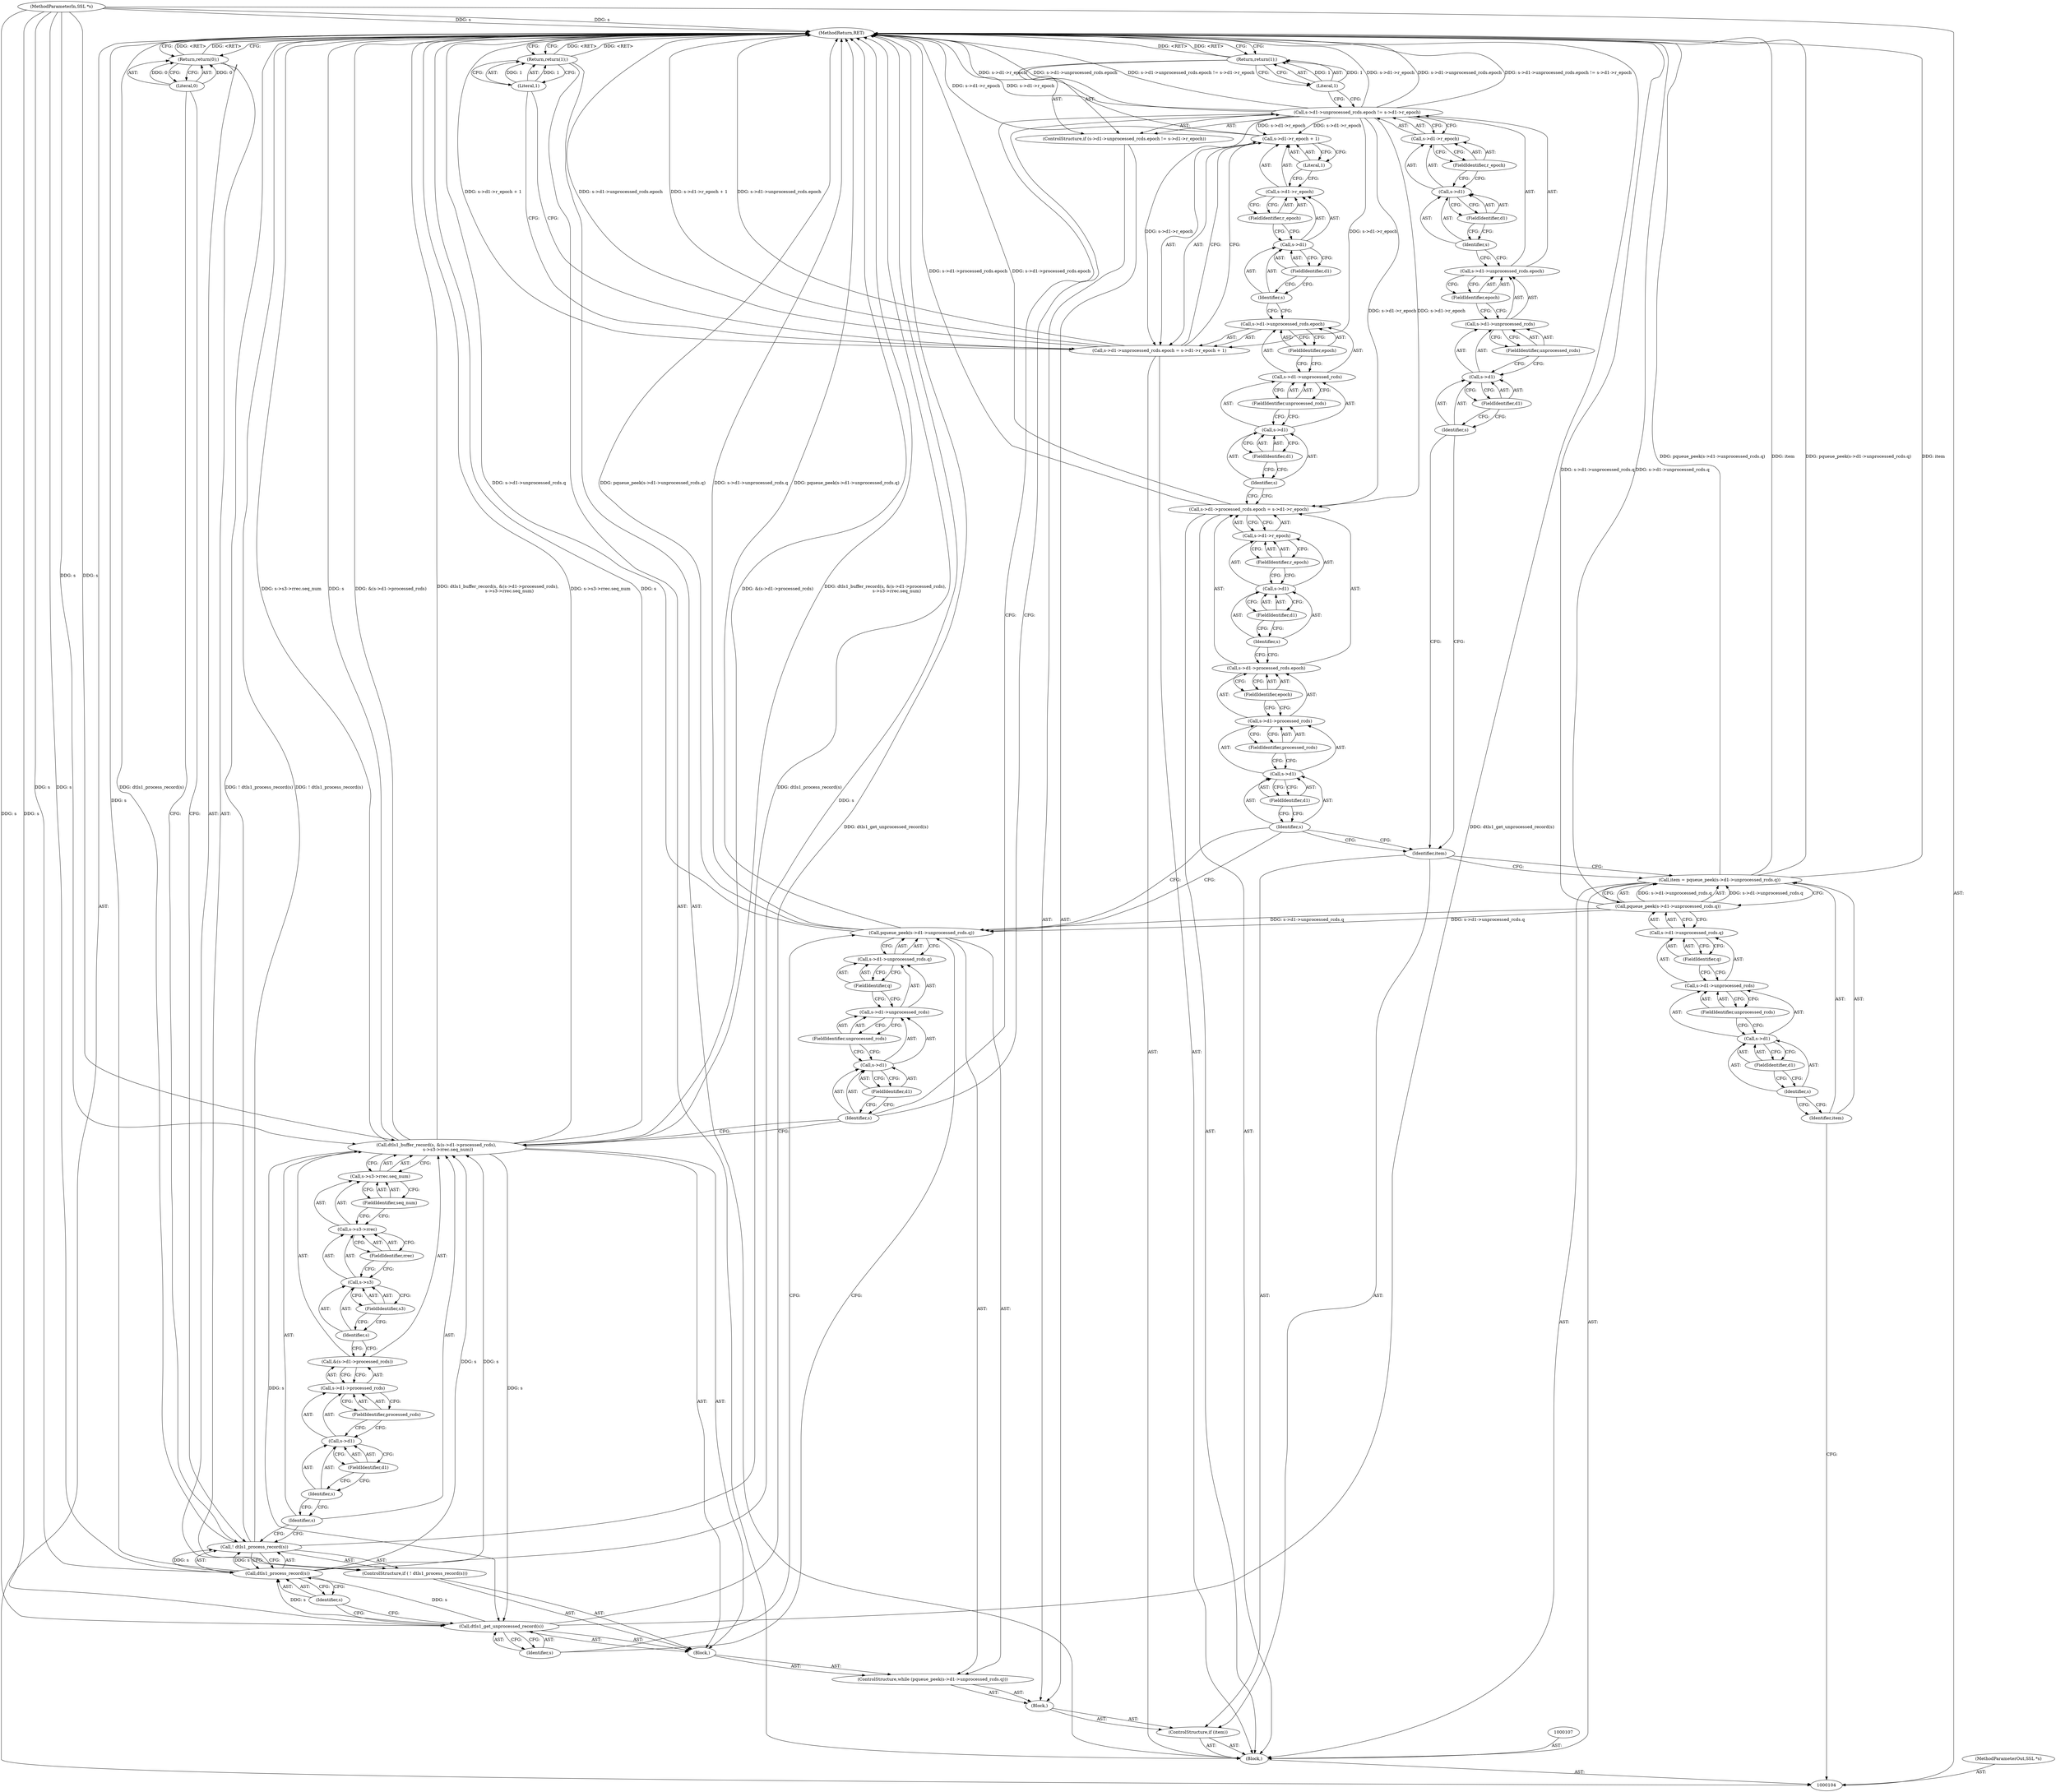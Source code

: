 digraph "1_openssl_103b171d8fc282ef435f8de9afbf7782e312961f_1" {
"1000200" [label="(MethodReturn,RET)"];
"1000105" [label="(MethodParameterIn,SSL *s)"];
"1000257" [label="(MethodParameterOut,SSL *s)"];
"1000135" [label="(Return,return(1);)"];
"1000136" [label="(Literal,1)"];
"1000138" [label="(Call,pqueue_peek(s->d1->unprocessed_rcds.q))"];
"1000139" [label="(Call,s->d1->unprocessed_rcds.q)"];
"1000140" [label="(Call,s->d1->unprocessed_rcds)"];
"1000141" [label="(Call,s->d1)"];
"1000142" [label="(Identifier,s)"];
"1000143" [label="(FieldIdentifier,d1)"];
"1000144" [label="(FieldIdentifier,unprocessed_rcds)"];
"1000145" [label="(FieldIdentifier,q)"];
"1000137" [label="(ControlStructure,while (pqueue_peek(s->d1->unprocessed_rcds.q)))"];
"1000146" [label="(Block,)"];
"1000147" [label="(Call,dtls1_get_unprocessed_record(s))"];
"1000148" [label="(Identifier,s)"];
"1000149" [label="(ControlStructure,if ( ! dtls1_process_record(s)))"];
"1000150" [label="(Call,! dtls1_process_record(s))"];
"1000151" [label="(Call,dtls1_process_record(s))"];
"1000152" [label="(Identifier,s)"];
"1000153" [label="(Return,return(0);)"];
"1000154" [label="(Literal,0)"];
"1000155" [label="(Call,dtls1_buffer_record(s, &(s->d1->processed_rcds), \n                s->s3->rrec.seq_num))"];
"1000156" [label="(Identifier,s)"];
"1000157" [label="(Call,&(s->d1->processed_rcds))"];
"1000158" [label="(Call,s->d1->processed_rcds)"];
"1000159" [label="(Call,s->d1)"];
"1000160" [label="(Identifier,s)"];
"1000161" [label="(FieldIdentifier,d1)"];
"1000162" [label="(FieldIdentifier,processed_rcds)"];
"1000163" [label="(Call,s->s3->rrec.seq_num)"];
"1000164" [label="(Call,s->s3->rrec)"];
"1000165" [label="(Call,s->s3)"];
"1000166" [label="(Identifier,s)"];
"1000167" [label="(FieldIdentifier,s3)"];
"1000168" [label="(FieldIdentifier,rrec)"];
"1000169" [label="(FieldIdentifier,seq_num)"];
"1000106" [label="(Block,)"];
"1000176" [label="(FieldIdentifier,processed_rcds)"];
"1000177" [label="(FieldIdentifier,epoch)"];
"1000178" [label="(Call,s->d1->r_epoch)"];
"1000179" [label="(Call,s->d1)"];
"1000180" [label="(Identifier,s)"];
"1000181" [label="(FieldIdentifier,d1)"];
"1000170" [label="(Call,s->d1->processed_rcds.epoch = s->d1->r_epoch)"];
"1000171" [label="(Call,s->d1->processed_rcds.epoch)"];
"1000172" [label="(Call,s->d1->processed_rcds)"];
"1000173" [label="(Call,s->d1)"];
"1000174" [label="(Identifier,s)"];
"1000182" [label="(FieldIdentifier,r_epoch)"];
"1000175" [label="(FieldIdentifier,d1)"];
"1000189" [label="(FieldIdentifier,unprocessed_rcds)"];
"1000190" [label="(FieldIdentifier,epoch)"];
"1000191" [label="(Call,s->d1->r_epoch + 1)"];
"1000192" [label="(Call,s->d1->r_epoch)"];
"1000193" [label="(Call,s->d1)"];
"1000194" [label="(Identifier,s)"];
"1000195" [label="(FieldIdentifier,d1)"];
"1000183" [label="(Call,s->d1->unprocessed_rcds.epoch = s->d1->r_epoch + 1)"];
"1000184" [label="(Call,s->d1->unprocessed_rcds.epoch)"];
"1000185" [label="(Call,s->d1->unprocessed_rcds)"];
"1000186" [label="(Call,s->d1)"];
"1000187" [label="(Identifier,s)"];
"1000196" [label="(FieldIdentifier,r_epoch)"];
"1000197" [label="(Literal,1)"];
"1000188" [label="(FieldIdentifier,d1)"];
"1000199" [label="(Literal,1)"];
"1000198" [label="(Return,return(1);)"];
"1000110" [label="(Call,pqueue_peek(s->d1->unprocessed_rcds.q))"];
"1000111" [label="(Call,s->d1->unprocessed_rcds.q)"];
"1000112" [label="(Call,s->d1->unprocessed_rcds)"];
"1000113" [label="(Call,s->d1)"];
"1000114" [label="(Identifier,s)"];
"1000115" [label="(FieldIdentifier,d1)"];
"1000116" [label="(FieldIdentifier,unprocessed_rcds)"];
"1000108" [label="(Call,item = pqueue_peek(s->d1->unprocessed_rcds.q))"];
"1000109" [label="(Identifier,item)"];
"1000117" [label="(FieldIdentifier,q)"];
"1000118" [label="(ControlStructure,if (item))"];
"1000119" [label="(Identifier,item)"];
"1000120" [label="(Block,)"];
"1000122" [label="(Call,s->d1->unprocessed_rcds.epoch != s->d1->r_epoch)"];
"1000123" [label="(Call,s->d1->unprocessed_rcds.epoch)"];
"1000124" [label="(Call,s->d1->unprocessed_rcds)"];
"1000125" [label="(Call,s->d1)"];
"1000126" [label="(Identifier,s)"];
"1000127" [label="(FieldIdentifier,d1)"];
"1000128" [label="(FieldIdentifier,unprocessed_rcds)"];
"1000129" [label="(FieldIdentifier,epoch)"];
"1000130" [label="(Call,s->d1->r_epoch)"];
"1000131" [label="(Call,s->d1)"];
"1000132" [label="(Identifier,s)"];
"1000133" [label="(FieldIdentifier,d1)"];
"1000134" [label="(FieldIdentifier,r_epoch)"];
"1000121" [label="(ControlStructure,if (s->d1->unprocessed_rcds.epoch != s->d1->r_epoch))"];
"1000200" -> "1000104"  [label="AST: "];
"1000200" -> "1000135"  [label="CFG: "];
"1000200" -> "1000153"  [label="CFG: "];
"1000200" -> "1000198"  [label="CFG: "];
"1000153" -> "1000200"  [label="DDG: <RET>"];
"1000198" -> "1000200"  [label="DDG: <RET>"];
"1000122" -> "1000200"  [label="DDG: s->d1->r_epoch"];
"1000122" -> "1000200"  [label="DDG: s->d1->unprocessed_rcds.epoch"];
"1000122" -> "1000200"  [label="DDG: s->d1->unprocessed_rcds.epoch != s->d1->r_epoch"];
"1000150" -> "1000200"  [label="DDG: dtls1_process_record(s)"];
"1000150" -> "1000200"  [label="DDG: ! dtls1_process_record(s)"];
"1000155" -> "1000200"  [label="DDG: &(s->d1->processed_rcds)"];
"1000155" -> "1000200"  [label="DDG: dtls1_buffer_record(s, &(s->d1->processed_rcds), \n                s->s3->rrec.seq_num)"];
"1000155" -> "1000200"  [label="DDG: s->s3->rrec.seq_num"];
"1000155" -> "1000200"  [label="DDG: s"];
"1000105" -> "1000200"  [label="DDG: s"];
"1000183" -> "1000200"  [label="DDG: s->d1->r_epoch + 1"];
"1000183" -> "1000200"  [label="DDG: s->d1->unprocessed_rcds.epoch"];
"1000108" -> "1000200"  [label="DDG: pqueue_peek(s->d1->unprocessed_rcds.q)"];
"1000108" -> "1000200"  [label="DDG: item"];
"1000138" -> "1000200"  [label="DDG: s->d1->unprocessed_rcds.q"];
"1000138" -> "1000200"  [label="DDG: pqueue_peek(s->d1->unprocessed_rcds.q)"];
"1000151" -> "1000200"  [label="DDG: s"];
"1000170" -> "1000200"  [label="DDG: s->d1->processed_rcds.epoch"];
"1000147" -> "1000200"  [label="DDG: dtls1_get_unprocessed_record(s)"];
"1000110" -> "1000200"  [label="DDG: s->d1->unprocessed_rcds.q"];
"1000191" -> "1000200"  [label="DDG: s->d1->r_epoch"];
"1000135" -> "1000200"  [label="DDG: <RET>"];
"1000105" -> "1000104"  [label="AST: "];
"1000105" -> "1000200"  [label="DDG: s"];
"1000105" -> "1000147"  [label="DDG: s"];
"1000105" -> "1000151"  [label="DDG: s"];
"1000105" -> "1000155"  [label="DDG: s"];
"1000257" -> "1000104"  [label="AST: "];
"1000135" -> "1000121"  [label="AST: "];
"1000135" -> "1000136"  [label="CFG: "];
"1000136" -> "1000135"  [label="AST: "];
"1000200" -> "1000135"  [label="CFG: "];
"1000135" -> "1000200"  [label="DDG: <RET>"];
"1000136" -> "1000135"  [label="DDG: 1"];
"1000136" -> "1000135"  [label="AST: "];
"1000136" -> "1000122"  [label="CFG: "];
"1000135" -> "1000136"  [label="CFG: "];
"1000136" -> "1000135"  [label="DDG: 1"];
"1000138" -> "1000137"  [label="AST: "];
"1000138" -> "1000139"  [label="CFG: "];
"1000139" -> "1000138"  [label="AST: "];
"1000148" -> "1000138"  [label="CFG: "];
"1000174" -> "1000138"  [label="CFG: "];
"1000138" -> "1000200"  [label="DDG: s->d1->unprocessed_rcds.q"];
"1000138" -> "1000200"  [label="DDG: pqueue_peek(s->d1->unprocessed_rcds.q)"];
"1000110" -> "1000138"  [label="DDG: s->d1->unprocessed_rcds.q"];
"1000139" -> "1000138"  [label="AST: "];
"1000139" -> "1000145"  [label="CFG: "];
"1000140" -> "1000139"  [label="AST: "];
"1000145" -> "1000139"  [label="AST: "];
"1000138" -> "1000139"  [label="CFG: "];
"1000140" -> "1000139"  [label="AST: "];
"1000140" -> "1000144"  [label="CFG: "];
"1000141" -> "1000140"  [label="AST: "];
"1000144" -> "1000140"  [label="AST: "];
"1000145" -> "1000140"  [label="CFG: "];
"1000141" -> "1000140"  [label="AST: "];
"1000141" -> "1000143"  [label="CFG: "];
"1000142" -> "1000141"  [label="AST: "];
"1000143" -> "1000141"  [label="AST: "];
"1000144" -> "1000141"  [label="CFG: "];
"1000142" -> "1000141"  [label="AST: "];
"1000142" -> "1000155"  [label="CFG: "];
"1000142" -> "1000122"  [label="CFG: "];
"1000143" -> "1000142"  [label="CFG: "];
"1000143" -> "1000141"  [label="AST: "];
"1000143" -> "1000142"  [label="CFG: "];
"1000141" -> "1000143"  [label="CFG: "];
"1000144" -> "1000140"  [label="AST: "];
"1000144" -> "1000141"  [label="CFG: "];
"1000140" -> "1000144"  [label="CFG: "];
"1000145" -> "1000139"  [label="AST: "];
"1000145" -> "1000140"  [label="CFG: "];
"1000139" -> "1000145"  [label="CFG: "];
"1000137" -> "1000120"  [label="AST: "];
"1000138" -> "1000137"  [label="AST: "];
"1000146" -> "1000137"  [label="AST: "];
"1000146" -> "1000137"  [label="AST: "];
"1000147" -> "1000146"  [label="AST: "];
"1000149" -> "1000146"  [label="AST: "];
"1000155" -> "1000146"  [label="AST: "];
"1000147" -> "1000146"  [label="AST: "];
"1000147" -> "1000148"  [label="CFG: "];
"1000148" -> "1000147"  [label="AST: "];
"1000152" -> "1000147"  [label="CFG: "];
"1000147" -> "1000200"  [label="DDG: dtls1_get_unprocessed_record(s)"];
"1000155" -> "1000147"  [label="DDG: s"];
"1000105" -> "1000147"  [label="DDG: s"];
"1000147" -> "1000151"  [label="DDG: s"];
"1000148" -> "1000147"  [label="AST: "];
"1000148" -> "1000138"  [label="CFG: "];
"1000147" -> "1000148"  [label="CFG: "];
"1000149" -> "1000146"  [label="AST: "];
"1000150" -> "1000149"  [label="AST: "];
"1000153" -> "1000149"  [label="AST: "];
"1000150" -> "1000149"  [label="AST: "];
"1000150" -> "1000151"  [label="CFG: "];
"1000151" -> "1000150"  [label="AST: "];
"1000154" -> "1000150"  [label="CFG: "];
"1000156" -> "1000150"  [label="CFG: "];
"1000150" -> "1000200"  [label="DDG: dtls1_process_record(s)"];
"1000150" -> "1000200"  [label="DDG: ! dtls1_process_record(s)"];
"1000151" -> "1000150"  [label="DDG: s"];
"1000151" -> "1000150"  [label="AST: "];
"1000151" -> "1000152"  [label="CFG: "];
"1000152" -> "1000151"  [label="AST: "];
"1000150" -> "1000151"  [label="CFG: "];
"1000151" -> "1000200"  [label="DDG: s"];
"1000151" -> "1000150"  [label="DDG: s"];
"1000147" -> "1000151"  [label="DDG: s"];
"1000105" -> "1000151"  [label="DDG: s"];
"1000151" -> "1000155"  [label="DDG: s"];
"1000152" -> "1000151"  [label="AST: "];
"1000152" -> "1000147"  [label="CFG: "];
"1000151" -> "1000152"  [label="CFG: "];
"1000153" -> "1000149"  [label="AST: "];
"1000153" -> "1000154"  [label="CFG: "];
"1000154" -> "1000153"  [label="AST: "];
"1000200" -> "1000153"  [label="CFG: "];
"1000153" -> "1000200"  [label="DDG: <RET>"];
"1000154" -> "1000153"  [label="DDG: 0"];
"1000154" -> "1000153"  [label="AST: "];
"1000154" -> "1000150"  [label="CFG: "];
"1000153" -> "1000154"  [label="CFG: "];
"1000154" -> "1000153"  [label="DDG: 0"];
"1000155" -> "1000146"  [label="AST: "];
"1000155" -> "1000163"  [label="CFG: "];
"1000156" -> "1000155"  [label="AST: "];
"1000157" -> "1000155"  [label="AST: "];
"1000163" -> "1000155"  [label="AST: "];
"1000142" -> "1000155"  [label="CFG: "];
"1000155" -> "1000200"  [label="DDG: &(s->d1->processed_rcds)"];
"1000155" -> "1000200"  [label="DDG: dtls1_buffer_record(s, &(s->d1->processed_rcds), \n                s->s3->rrec.seq_num)"];
"1000155" -> "1000200"  [label="DDG: s->s3->rrec.seq_num"];
"1000155" -> "1000200"  [label="DDG: s"];
"1000155" -> "1000147"  [label="DDG: s"];
"1000151" -> "1000155"  [label="DDG: s"];
"1000105" -> "1000155"  [label="DDG: s"];
"1000156" -> "1000155"  [label="AST: "];
"1000156" -> "1000150"  [label="CFG: "];
"1000160" -> "1000156"  [label="CFG: "];
"1000157" -> "1000155"  [label="AST: "];
"1000157" -> "1000158"  [label="CFG: "];
"1000158" -> "1000157"  [label="AST: "];
"1000166" -> "1000157"  [label="CFG: "];
"1000158" -> "1000157"  [label="AST: "];
"1000158" -> "1000162"  [label="CFG: "];
"1000159" -> "1000158"  [label="AST: "];
"1000162" -> "1000158"  [label="AST: "];
"1000157" -> "1000158"  [label="CFG: "];
"1000159" -> "1000158"  [label="AST: "];
"1000159" -> "1000161"  [label="CFG: "];
"1000160" -> "1000159"  [label="AST: "];
"1000161" -> "1000159"  [label="AST: "];
"1000162" -> "1000159"  [label="CFG: "];
"1000160" -> "1000159"  [label="AST: "];
"1000160" -> "1000156"  [label="CFG: "];
"1000161" -> "1000160"  [label="CFG: "];
"1000161" -> "1000159"  [label="AST: "];
"1000161" -> "1000160"  [label="CFG: "];
"1000159" -> "1000161"  [label="CFG: "];
"1000162" -> "1000158"  [label="AST: "];
"1000162" -> "1000159"  [label="CFG: "];
"1000158" -> "1000162"  [label="CFG: "];
"1000163" -> "1000155"  [label="AST: "];
"1000163" -> "1000169"  [label="CFG: "];
"1000164" -> "1000163"  [label="AST: "];
"1000169" -> "1000163"  [label="AST: "];
"1000155" -> "1000163"  [label="CFG: "];
"1000164" -> "1000163"  [label="AST: "];
"1000164" -> "1000168"  [label="CFG: "];
"1000165" -> "1000164"  [label="AST: "];
"1000168" -> "1000164"  [label="AST: "];
"1000169" -> "1000164"  [label="CFG: "];
"1000165" -> "1000164"  [label="AST: "];
"1000165" -> "1000167"  [label="CFG: "];
"1000166" -> "1000165"  [label="AST: "];
"1000167" -> "1000165"  [label="AST: "];
"1000168" -> "1000165"  [label="CFG: "];
"1000166" -> "1000165"  [label="AST: "];
"1000166" -> "1000157"  [label="CFG: "];
"1000167" -> "1000166"  [label="CFG: "];
"1000167" -> "1000165"  [label="AST: "];
"1000167" -> "1000166"  [label="CFG: "];
"1000165" -> "1000167"  [label="CFG: "];
"1000168" -> "1000164"  [label="AST: "];
"1000168" -> "1000165"  [label="CFG: "];
"1000164" -> "1000168"  [label="CFG: "];
"1000169" -> "1000163"  [label="AST: "];
"1000169" -> "1000164"  [label="CFG: "];
"1000163" -> "1000169"  [label="CFG: "];
"1000106" -> "1000104"  [label="AST: "];
"1000107" -> "1000106"  [label="AST: "];
"1000108" -> "1000106"  [label="AST: "];
"1000118" -> "1000106"  [label="AST: "];
"1000170" -> "1000106"  [label="AST: "];
"1000183" -> "1000106"  [label="AST: "];
"1000198" -> "1000106"  [label="AST: "];
"1000176" -> "1000172"  [label="AST: "];
"1000176" -> "1000173"  [label="CFG: "];
"1000172" -> "1000176"  [label="CFG: "];
"1000177" -> "1000171"  [label="AST: "];
"1000177" -> "1000172"  [label="CFG: "];
"1000171" -> "1000177"  [label="CFG: "];
"1000178" -> "1000170"  [label="AST: "];
"1000178" -> "1000182"  [label="CFG: "];
"1000179" -> "1000178"  [label="AST: "];
"1000182" -> "1000178"  [label="AST: "];
"1000170" -> "1000178"  [label="CFG: "];
"1000179" -> "1000178"  [label="AST: "];
"1000179" -> "1000181"  [label="CFG: "];
"1000180" -> "1000179"  [label="AST: "];
"1000181" -> "1000179"  [label="AST: "];
"1000182" -> "1000179"  [label="CFG: "];
"1000180" -> "1000179"  [label="AST: "];
"1000180" -> "1000171"  [label="CFG: "];
"1000181" -> "1000180"  [label="CFG: "];
"1000181" -> "1000179"  [label="AST: "];
"1000181" -> "1000180"  [label="CFG: "];
"1000179" -> "1000181"  [label="CFG: "];
"1000170" -> "1000106"  [label="AST: "];
"1000170" -> "1000178"  [label="CFG: "];
"1000171" -> "1000170"  [label="AST: "];
"1000178" -> "1000170"  [label="AST: "];
"1000187" -> "1000170"  [label="CFG: "];
"1000170" -> "1000200"  [label="DDG: s->d1->processed_rcds.epoch"];
"1000122" -> "1000170"  [label="DDG: s->d1->r_epoch"];
"1000171" -> "1000170"  [label="AST: "];
"1000171" -> "1000177"  [label="CFG: "];
"1000172" -> "1000171"  [label="AST: "];
"1000177" -> "1000171"  [label="AST: "];
"1000180" -> "1000171"  [label="CFG: "];
"1000172" -> "1000171"  [label="AST: "];
"1000172" -> "1000176"  [label="CFG: "];
"1000173" -> "1000172"  [label="AST: "];
"1000176" -> "1000172"  [label="AST: "];
"1000177" -> "1000172"  [label="CFG: "];
"1000173" -> "1000172"  [label="AST: "];
"1000173" -> "1000175"  [label="CFG: "];
"1000174" -> "1000173"  [label="AST: "];
"1000175" -> "1000173"  [label="AST: "];
"1000176" -> "1000173"  [label="CFG: "];
"1000174" -> "1000173"  [label="AST: "];
"1000174" -> "1000138"  [label="CFG: "];
"1000174" -> "1000119"  [label="CFG: "];
"1000175" -> "1000174"  [label="CFG: "];
"1000182" -> "1000178"  [label="AST: "];
"1000182" -> "1000179"  [label="CFG: "];
"1000178" -> "1000182"  [label="CFG: "];
"1000175" -> "1000173"  [label="AST: "];
"1000175" -> "1000174"  [label="CFG: "];
"1000173" -> "1000175"  [label="CFG: "];
"1000189" -> "1000185"  [label="AST: "];
"1000189" -> "1000186"  [label="CFG: "];
"1000185" -> "1000189"  [label="CFG: "];
"1000190" -> "1000184"  [label="AST: "];
"1000190" -> "1000185"  [label="CFG: "];
"1000184" -> "1000190"  [label="CFG: "];
"1000191" -> "1000183"  [label="AST: "];
"1000191" -> "1000197"  [label="CFG: "];
"1000192" -> "1000191"  [label="AST: "];
"1000197" -> "1000191"  [label="AST: "];
"1000183" -> "1000191"  [label="CFG: "];
"1000191" -> "1000200"  [label="DDG: s->d1->r_epoch"];
"1000122" -> "1000191"  [label="DDG: s->d1->r_epoch"];
"1000192" -> "1000191"  [label="AST: "];
"1000192" -> "1000196"  [label="CFG: "];
"1000193" -> "1000192"  [label="AST: "];
"1000196" -> "1000192"  [label="AST: "];
"1000197" -> "1000192"  [label="CFG: "];
"1000193" -> "1000192"  [label="AST: "];
"1000193" -> "1000195"  [label="CFG: "];
"1000194" -> "1000193"  [label="AST: "];
"1000195" -> "1000193"  [label="AST: "];
"1000196" -> "1000193"  [label="CFG: "];
"1000194" -> "1000193"  [label="AST: "];
"1000194" -> "1000184"  [label="CFG: "];
"1000195" -> "1000194"  [label="CFG: "];
"1000195" -> "1000193"  [label="AST: "];
"1000195" -> "1000194"  [label="CFG: "];
"1000193" -> "1000195"  [label="CFG: "];
"1000183" -> "1000106"  [label="AST: "];
"1000183" -> "1000191"  [label="CFG: "];
"1000184" -> "1000183"  [label="AST: "];
"1000191" -> "1000183"  [label="AST: "];
"1000199" -> "1000183"  [label="CFG: "];
"1000183" -> "1000200"  [label="DDG: s->d1->r_epoch + 1"];
"1000183" -> "1000200"  [label="DDG: s->d1->unprocessed_rcds.epoch"];
"1000122" -> "1000183"  [label="DDG: s->d1->r_epoch"];
"1000184" -> "1000183"  [label="AST: "];
"1000184" -> "1000190"  [label="CFG: "];
"1000185" -> "1000184"  [label="AST: "];
"1000190" -> "1000184"  [label="AST: "];
"1000194" -> "1000184"  [label="CFG: "];
"1000185" -> "1000184"  [label="AST: "];
"1000185" -> "1000189"  [label="CFG: "];
"1000186" -> "1000185"  [label="AST: "];
"1000189" -> "1000185"  [label="AST: "];
"1000190" -> "1000185"  [label="CFG: "];
"1000186" -> "1000185"  [label="AST: "];
"1000186" -> "1000188"  [label="CFG: "];
"1000187" -> "1000186"  [label="AST: "];
"1000188" -> "1000186"  [label="AST: "];
"1000189" -> "1000186"  [label="CFG: "];
"1000187" -> "1000186"  [label="AST: "];
"1000187" -> "1000170"  [label="CFG: "];
"1000188" -> "1000187"  [label="CFG: "];
"1000196" -> "1000192"  [label="AST: "];
"1000196" -> "1000193"  [label="CFG: "];
"1000192" -> "1000196"  [label="CFG: "];
"1000197" -> "1000191"  [label="AST: "];
"1000197" -> "1000192"  [label="CFG: "];
"1000191" -> "1000197"  [label="CFG: "];
"1000188" -> "1000186"  [label="AST: "];
"1000188" -> "1000187"  [label="CFG: "];
"1000186" -> "1000188"  [label="CFG: "];
"1000199" -> "1000198"  [label="AST: "];
"1000199" -> "1000183"  [label="CFG: "];
"1000198" -> "1000199"  [label="CFG: "];
"1000199" -> "1000198"  [label="DDG: 1"];
"1000198" -> "1000106"  [label="AST: "];
"1000198" -> "1000199"  [label="CFG: "];
"1000199" -> "1000198"  [label="AST: "];
"1000200" -> "1000198"  [label="CFG: "];
"1000198" -> "1000200"  [label="DDG: <RET>"];
"1000199" -> "1000198"  [label="DDG: 1"];
"1000110" -> "1000108"  [label="AST: "];
"1000110" -> "1000111"  [label="CFG: "];
"1000111" -> "1000110"  [label="AST: "];
"1000108" -> "1000110"  [label="CFG: "];
"1000110" -> "1000200"  [label="DDG: s->d1->unprocessed_rcds.q"];
"1000110" -> "1000108"  [label="DDG: s->d1->unprocessed_rcds.q"];
"1000110" -> "1000138"  [label="DDG: s->d1->unprocessed_rcds.q"];
"1000111" -> "1000110"  [label="AST: "];
"1000111" -> "1000117"  [label="CFG: "];
"1000112" -> "1000111"  [label="AST: "];
"1000117" -> "1000111"  [label="AST: "];
"1000110" -> "1000111"  [label="CFG: "];
"1000112" -> "1000111"  [label="AST: "];
"1000112" -> "1000116"  [label="CFG: "];
"1000113" -> "1000112"  [label="AST: "];
"1000116" -> "1000112"  [label="AST: "];
"1000117" -> "1000112"  [label="CFG: "];
"1000113" -> "1000112"  [label="AST: "];
"1000113" -> "1000115"  [label="CFG: "];
"1000114" -> "1000113"  [label="AST: "];
"1000115" -> "1000113"  [label="AST: "];
"1000116" -> "1000113"  [label="CFG: "];
"1000114" -> "1000113"  [label="AST: "];
"1000114" -> "1000109"  [label="CFG: "];
"1000115" -> "1000114"  [label="CFG: "];
"1000115" -> "1000113"  [label="AST: "];
"1000115" -> "1000114"  [label="CFG: "];
"1000113" -> "1000115"  [label="CFG: "];
"1000116" -> "1000112"  [label="AST: "];
"1000116" -> "1000113"  [label="CFG: "];
"1000112" -> "1000116"  [label="CFG: "];
"1000108" -> "1000106"  [label="AST: "];
"1000108" -> "1000110"  [label="CFG: "];
"1000109" -> "1000108"  [label="AST: "];
"1000110" -> "1000108"  [label="AST: "];
"1000119" -> "1000108"  [label="CFG: "];
"1000108" -> "1000200"  [label="DDG: pqueue_peek(s->d1->unprocessed_rcds.q)"];
"1000108" -> "1000200"  [label="DDG: item"];
"1000110" -> "1000108"  [label="DDG: s->d1->unprocessed_rcds.q"];
"1000109" -> "1000108"  [label="AST: "];
"1000109" -> "1000104"  [label="CFG: "];
"1000114" -> "1000109"  [label="CFG: "];
"1000117" -> "1000111"  [label="AST: "];
"1000117" -> "1000112"  [label="CFG: "];
"1000111" -> "1000117"  [label="CFG: "];
"1000118" -> "1000106"  [label="AST: "];
"1000119" -> "1000118"  [label="AST: "];
"1000120" -> "1000118"  [label="AST: "];
"1000119" -> "1000118"  [label="AST: "];
"1000119" -> "1000108"  [label="CFG: "];
"1000126" -> "1000119"  [label="CFG: "];
"1000174" -> "1000119"  [label="CFG: "];
"1000120" -> "1000118"  [label="AST: "];
"1000121" -> "1000120"  [label="AST: "];
"1000137" -> "1000120"  [label="AST: "];
"1000122" -> "1000121"  [label="AST: "];
"1000122" -> "1000130"  [label="CFG: "];
"1000123" -> "1000122"  [label="AST: "];
"1000130" -> "1000122"  [label="AST: "];
"1000136" -> "1000122"  [label="CFG: "];
"1000142" -> "1000122"  [label="CFG: "];
"1000122" -> "1000200"  [label="DDG: s->d1->r_epoch"];
"1000122" -> "1000200"  [label="DDG: s->d1->unprocessed_rcds.epoch"];
"1000122" -> "1000200"  [label="DDG: s->d1->unprocessed_rcds.epoch != s->d1->r_epoch"];
"1000122" -> "1000170"  [label="DDG: s->d1->r_epoch"];
"1000122" -> "1000183"  [label="DDG: s->d1->r_epoch"];
"1000122" -> "1000191"  [label="DDG: s->d1->r_epoch"];
"1000123" -> "1000122"  [label="AST: "];
"1000123" -> "1000129"  [label="CFG: "];
"1000124" -> "1000123"  [label="AST: "];
"1000129" -> "1000123"  [label="AST: "];
"1000132" -> "1000123"  [label="CFG: "];
"1000124" -> "1000123"  [label="AST: "];
"1000124" -> "1000128"  [label="CFG: "];
"1000125" -> "1000124"  [label="AST: "];
"1000128" -> "1000124"  [label="AST: "];
"1000129" -> "1000124"  [label="CFG: "];
"1000125" -> "1000124"  [label="AST: "];
"1000125" -> "1000127"  [label="CFG: "];
"1000126" -> "1000125"  [label="AST: "];
"1000127" -> "1000125"  [label="AST: "];
"1000128" -> "1000125"  [label="CFG: "];
"1000126" -> "1000125"  [label="AST: "];
"1000126" -> "1000119"  [label="CFG: "];
"1000127" -> "1000126"  [label="CFG: "];
"1000127" -> "1000125"  [label="AST: "];
"1000127" -> "1000126"  [label="CFG: "];
"1000125" -> "1000127"  [label="CFG: "];
"1000128" -> "1000124"  [label="AST: "];
"1000128" -> "1000125"  [label="CFG: "];
"1000124" -> "1000128"  [label="CFG: "];
"1000129" -> "1000123"  [label="AST: "];
"1000129" -> "1000124"  [label="CFG: "];
"1000123" -> "1000129"  [label="CFG: "];
"1000130" -> "1000122"  [label="AST: "];
"1000130" -> "1000134"  [label="CFG: "];
"1000131" -> "1000130"  [label="AST: "];
"1000134" -> "1000130"  [label="AST: "];
"1000122" -> "1000130"  [label="CFG: "];
"1000131" -> "1000130"  [label="AST: "];
"1000131" -> "1000133"  [label="CFG: "];
"1000132" -> "1000131"  [label="AST: "];
"1000133" -> "1000131"  [label="AST: "];
"1000134" -> "1000131"  [label="CFG: "];
"1000132" -> "1000131"  [label="AST: "];
"1000132" -> "1000123"  [label="CFG: "];
"1000133" -> "1000132"  [label="CFG: "];
"1000133" -> "1000131"  [label="AST: "];
"1000133" -> "1000132"  [label="CFG: "];
"1000131" -> "1000133"  [label="CFG: "];
"1000134" -> "1000130"  [label="AST: "];
"1000134" -> "1000131"  [label="CFG: "];
"1000130" -> "1000134"  [label="CFG: "];
"1000121" -> "1000120"  [label="AST: "];
"1000122" -> "1000121"  [label="AST: "];
"1000135" -> "1000121"  [label="AST: "];
}
